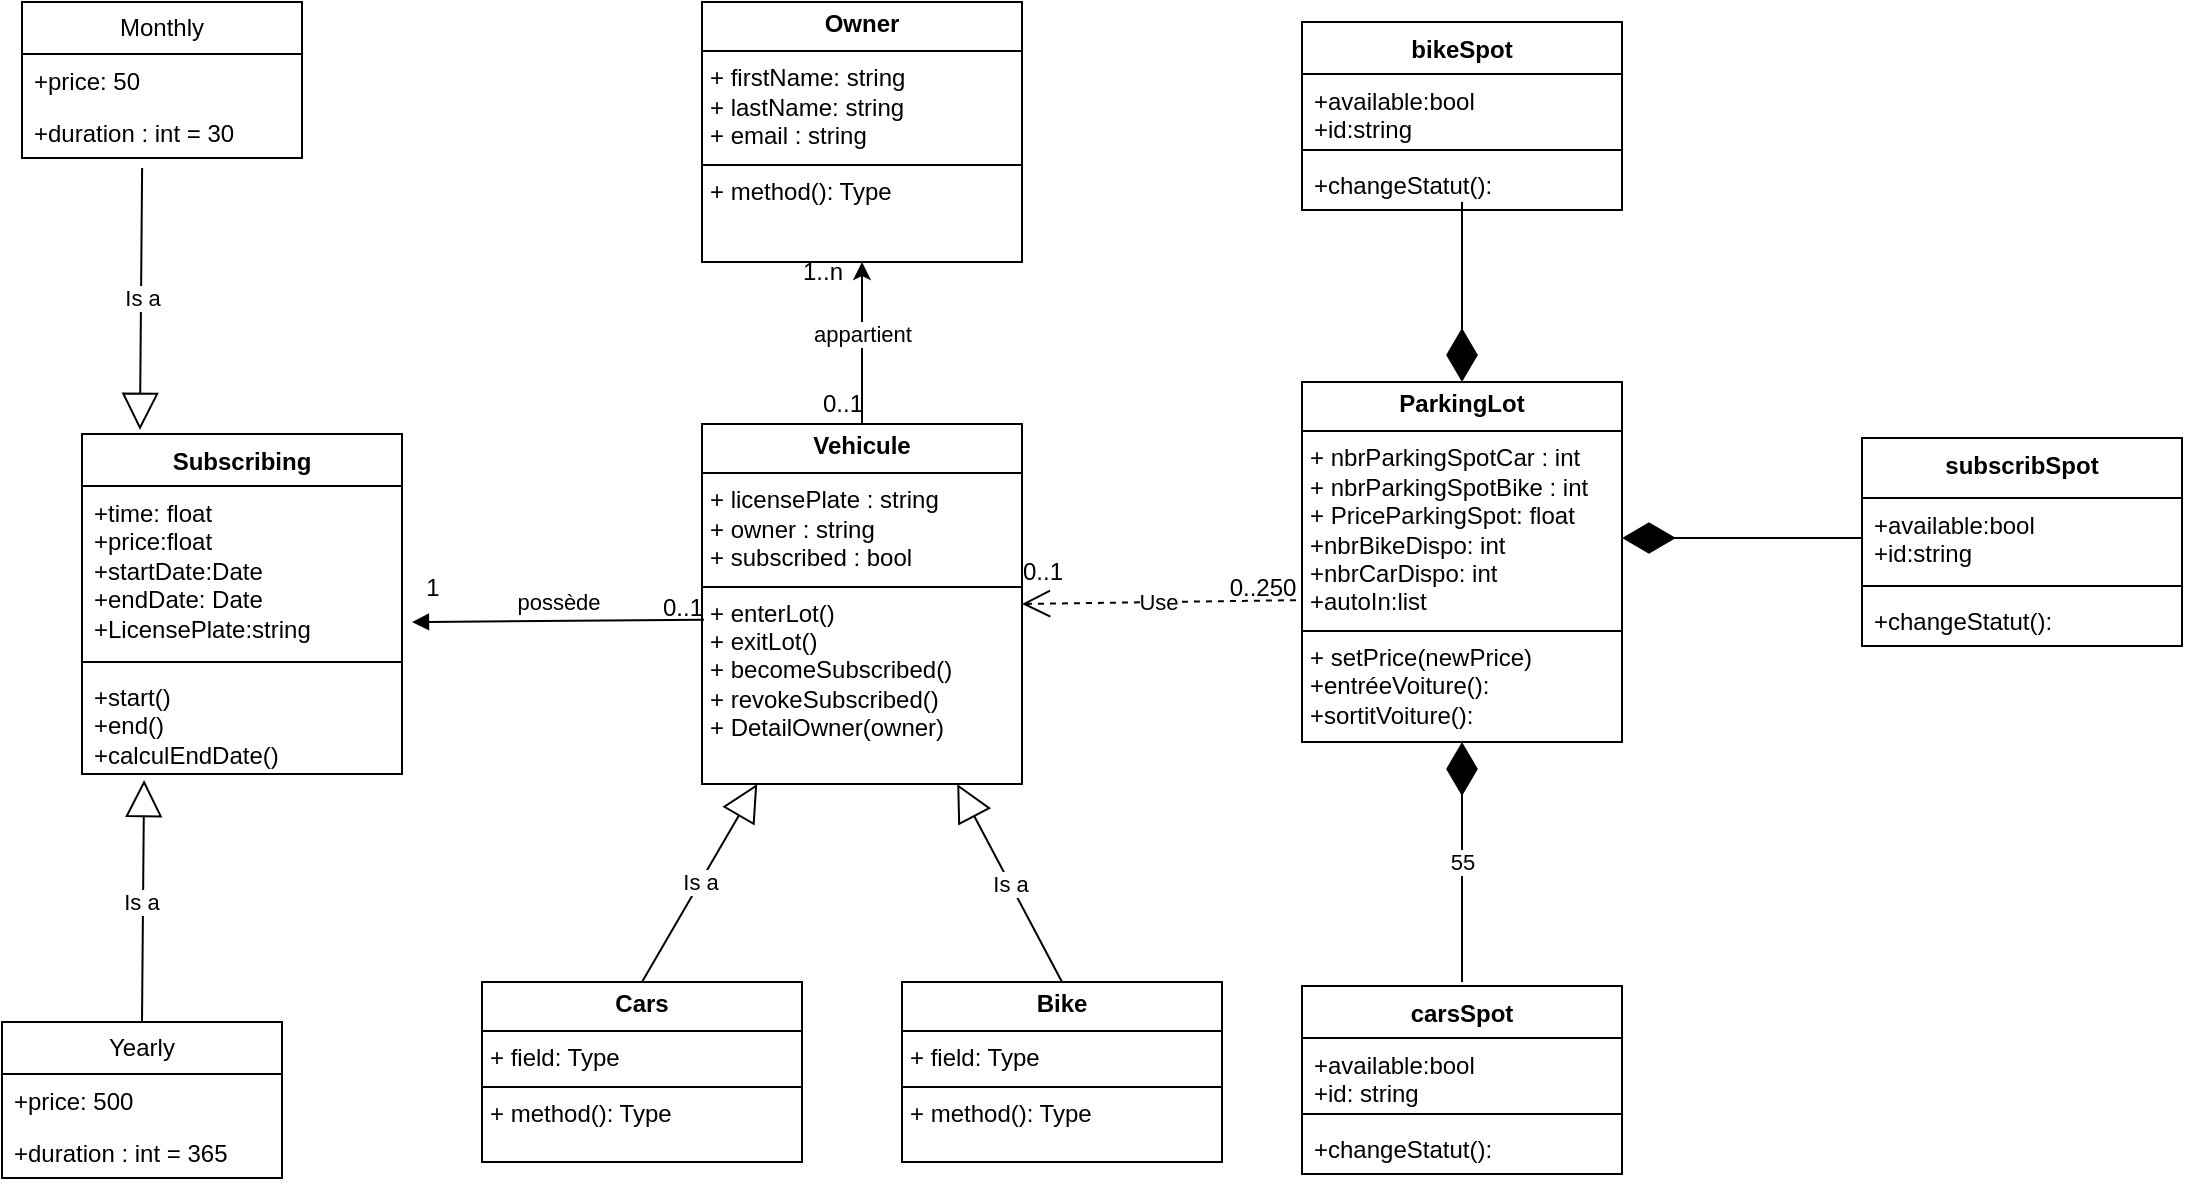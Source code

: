 <mxfile version="24.8.6">
  <diagram name="Page-1" id="PCRsEVxS-Co9gWP7k3dN">
    <mxGraphModel dx="1434" dy="1907" grid="1" gridSize="10" guides="1" tooltips="1" connect="1" arrows="1" fold="1" page="1" pageScale="1" pageWidth="827" pageHeight="1169" math="0" shadow="0">
      <root>
        <mxCell id="0" />
        <mxCell id="1" parent="0" />
        <mxCell id="i6MY7PKVROAARNOgmx_y-1" value="&lt;p style=&quot;margin:0px;margin-top:4px;text-align:center;&quot;&gt;&lt;b&gt;Vehicule&lt;/b&gt;&lt;/p&gt;&lt;hr size=&quot;1&quot; style=&quot;border-style:solid;&quot;&gt;&lt;p style=&quot;margin:0px;margin-left:4px;&quot;&gt;+ licensePlate : string&lt;/p&gt;&lt;p style=&quot;margin:0px;margin-left:4px;&quot;&gt;+ owner : string&lt;/p&gt;&lt;p style=&quot;margin:0px;margin-left:4px;&quot;&gt;+ subscribed : bool&lt;/p&gt;&lt;hr size=&quot;1&quot; style=&quot;border-style:solid;&quot;&gt;&lt;p style=&quot;margin:0px;margin-left:4px;&quot;&gt;+ enterLot()&lt;/p&gt;&lt;p style=&quot;margin:0px;margin-left:4px;&quot;&gt;+ exitLot()&lt;/p&gt;&lt;p style=&quot;margin:0px;margin-left:4px;&quot;&gt;+ becomeSubscribed()&lt;/p&gt;&lt;p style=&quot;margin:0px;margin-left:4px;&quot;&gt;+ revokeSubscribed()&lt;/p&gt;&lt;p style=&quot;margin:0px;margin-left:4px;&quot;&gt;+ DetailOwner(owner)&lt;/p&gt;" style="verticalAlign=top;align=left;overflow=fill;html=1;whiteSpace=wrap;" parent="1" vertex="1">
          <mxGeometry x="360" y="31" width="160" height="180" as="geometry" />
        </mxCell>
        <mxCell id="i6MY7PKVROAARNOgmx_y-2" value="&lt;p style=&quot;margin:0px;margin-top:4px;text-align:center;&quot;&gt;&lt;b&gt;Owner&lt;/b&gt;&lt;/p&gt;&lt;hr size=&quot;1&quot; style=&quot;border-style:solid;&quot;&gt;&lt;p style=&quot;margin:0px;margin-left:4px;&quot;&gt;+ firstName: string&lt;/p&gt;&lt;p style=&quot;margin:0px;margin-left:4px;&quot;&gt;+ lastName: string&lt;/p&gt;&lt;p style=&quot;margin:0px;margin-left:4px;&quot;&gt;+ email : string&lt;/p&gt;&lt;hr size=&quot;1&quot; style=&quot;border-style:solid;&quot;&gt;&lt;p style=&quot;margin:0px;margin-left:4px;&quot;&gt;+ method(): Type&lt;/p&gt;" style="verticalAlign=top;align=left;overflow=fill;html=1;whiteSpace=wrap;" parent="1" vertex="1">
          <mxGeometry x="360" y="-180" width="160" height="130" as="geometry" />
        </mxCell>
        <mxCell id="i6MY7PKVROAARNOgmx_y-3" value="&lt;p style=&quot;margin:0px;margin-top:4px;text-align:center;&quot;&gt;&lt;b&gt;ParkingLot&lt;/b&gt;&lt;/p&gt;&lt;hr size=&quot;1&quot; style=&quot;border-style:solid;&quot;&gt;&lt;p style=&quot;margin:0px;margin-left:4px;&quot;&gt;+ nbrParkingSpotCar : int&lt;/p&gt;&lt;p style=&quot;margin:0px;margin-left:4px;&quot;&gt;+ nbrParkingSpotBike : int&lt;/p&gt;&lt;p style=&quot;margin:0px;margin-left:4px;&quot;&gt;+ PriceParkingSpot: float&lt;/p&gt;&lt;p style=&quot;margin:0px;margin-left:4px;&quot;&gt;+nbrBikeDispo: int&lt;/p&gt;&lt;p style=&quot;margin:0px;margin-left:4px;&quot;&gt;+nbrCarDispo: int&lt;/p&gt;&lt;p style=&quot;margin:0px;margin-left:4px;&quot;&gt;+autoIn:list&lt;/p&gt;&lt;hr size=&quot;1&quot; style=&quot;border-style:solid;&quot;&gt;&lt;p style=&quot;margin:0px;margin-left:4px;&quot;&gt;+ setPrice(newPrice)&lt;/p&gt;&lt;p style=&quot;margin:0px;margin-left:4px;&quot;&gt;+entréeVoiture():&lt;/p&gt;&lt;p style=&quot;margin:0px;margin-left:4px;&quot;&gt;+sortitVoiture():&lt;/p&gt;&lt;p style=&quot;margin:0px;margin-left:4px;&quot;&gt;&lt;br&gt;&lt;/p&gt;" style="verticalAlign=top;align=left;overflow=fill;html=1;whiteSpace=wrap;" parent="1" vertex="1">
          <mxGeometry x="660" y="10" width="160" height="180" as="geometry" />
        </mxCell>
        <mxCell id="i6MY7PKVROAARNOgmx_y-4" value="&lt;p style=&quot;margin:0px;margin-top:4px;text-align:center;&quot;&gt;&lt;b&gt;Cars&lt;/b&gt;&lt;/p&gt;&lt;hr size=&quot;1&quot; style=&quot;border-style:solid;&quot;&gt;&lt;p style=&quot;margin:0px;margin-left:4px;&quot;&gt;+ field: Type&lt;/p&gt;&lt;hr size=&quot;1&quot; style=&quot;border-style:solid;&quot;&gt;&lt;p style=&quot;margin:0px;margin-left:4px;&quot;&gt;+ method(): Type&lt;/p&gt;" style="verticalAlign=top;align=left;overflow=fill;html=1;whiteSpace=wrap;" parent="1" vertex="1">
          <mxGeometry x="250" y="310" width="160" height="90" as="geometry" />
        </mxCell>
        <mxCell id="i6MY7PKVROAARNOgmx_y-5" value="&lt;p style=&quot;margin:0px;margin-top:4px;text-align:center;&quot;&gt;&lt;b&gt;Bike&lt;/b&gt;&lt;/p&gt;&lt;hr size=&quot;1&quot; style=&quot;border-style:solid;&quot;&gt;&lt;p style=&quot;margin:0px;margin-left:4px;&quot;&gt;+ field: Type&lt;/p&gt;&lt;hr size=&quot;1&quot; style=&quot;border-style:solid;&quot;&gt;&lt;p style=&quot;margin:0px;margin-left:4px;&quot;&gt;+ method(): Type&lt;/p&gt;" style="verticalAlign=top;align=left;overflow=fill;html=1;whiteSpace=wrap;" parent="1" vertex="1">
          <mxGeometry x="460" y="310" width="160" height="90" as="geometry" />
        </mxCell>
        <mxCell id="i6MY7PKVROAARNOgmx_y-6" value="Is a" style="endArrow=block;endSize=16;endFill=0;html=1;rounded=0;exitX=0.5;exitY=0;exitDx=0;exitDy=0;" parent="1" source="i6MY7PKVROAARNOgmx_y-4" target="i6MY7PKVROAARNOgmx_y-1" edge="1">
          <mxGeometry width="160" relative="1" as="geometry">
            <mxPoint x="330" y="320" as="sourcePoint" />
            <mxPoint x="490" y="320" as="targetPoint" />
          </mxGeometry>
        </mxCell>
        <mxCell id="i6MY7PKVROAARNOgmx_y-7" value="Is a" style="endArrow=block;endSize=16;endFill=0;html=1;rounded=0;exitX=0.5;exitY=0;exitDx=0;exitDy=0;" parent="1" source="i6MY7PKVROAARNOgmx_y-5" target="i6MY7PKVROAARNOgmx_y-1" edge="1">
          <mxGeometry width="160" relative="1" as="geometry">
            <mxPoint x="110" y="360" as="sourcePoint" />
            <mxPoint x="151" y="270" as="targetPoint" />
          </mxGeometry>
        </mxCell>
        <mxCell id="paTbmKimF88yd2BT_z1w-15" value="Subscribing" style="swimlane;fontStyle=1;align=center;verticalAlign=top;childLayout=stackLayout;horizontal=1;startSize=26;horizontalStack=0;resizeParent=1;resizeParentMax=0;resizeLast=0;collapsible=1;marginBottom=0;whiteSpace=wrap;html=1;" parent="1" vertex="1">
          <mxGeometry x="50" y="36" width="160" height="170" as="geometry" />
        </mxCell>
        <mxCell id="paTbmKimF88yd2BT_z1w-16" value="+time: float&lt;div&gt;+price:float&lt;/div&gt;&lt;div&gt;+startDate:Date&lt;/div&gt;&lt;div&gt;+endDate: Date&lt;/div&gt;&lt;div&gt;+LicensePlate:string&lt;/div&gt;" style="text;strokeColor=none;fillColor=none;align=left;verticalAlign=top;spacingLeft=4;spacingRight=4;overflow=hidden;rotatable=0;points=[[0,0.5],[1,0.5]];portConstraint=eastwest;whiteSpace=wrap;html=1;" parent="paTbmKimF88yd2BT_z1w-15" vertex="1">
          <mxGeometry y="26" width="160" height="84" as="geometry" />
        </mxCell>
        <mxCell id="paTbmKimF88yd2BT_z1w-17" value="" style="line;strokeWidth=1;fillColor=none;align=left;verticalAlign=middle;spacingTop=-1;spacingLeft=3;spacingRight=3;rotatable=0;labelPosition=right;points=[];portConstraint=eastwest;strokeColor=inherit;" parent="paTbmKimF88yd2BT_z1w-15" vertex="1">
          <mxGeometry y="110" width="160" height="8" as="geometry" />
        </mxCell>
        <mxCell id="paTbmKimF88yd2BT_z1w-18" value="+start()&lt;div&gt;+end()&lt;/div&gt;&lt;div&gt;+calculEndDate()&lt;/div&gt;" style="text;strokeColor=none;fillColor=none;align=left;verticalAlign=top;spacingLeft=4;spacingRight=4;overflow=hidden;rotatable=0;points=[[0,0.5],[1,0.5]];portConstraint=eastwest;whiteSpace=wrap;html=1;" parent="paTbmKimF88yd2BT_z1w-15" vertex="1">
          <mxGeometry y="118" width="160" height="52" as="geometry" />
        </mxCell>
        <mxCell id="paTbmKimF88yd2BT_z1w-19" value="Monthly" style="swimlane;fontStyle=0;childLayout=stackLayout;horizontal=1;startSize=26;fillColor=none;horizontalStack=0;resizeParent=1;resizeParentMax=0;resizeLast=0;collapsible=1;marginBottom=0;whiteSpace=wrap;html=1;" parent="1" vertex="1">
          <mxGeometry x="20" y="-180" width="140" height="78" as="geometry" />
        </mxCell>
        <mxCell id="paTbmKimF88yd2BT_z1w-20" value="+price: 50" style="text;strokeColor=none;fillColor=none;align=left;verticalAlign=top;spacingLeft=4;spacingRight=4;overflow=hidden;rotatable=0;points=[[0,0.5],[1,0.5]];portConstraint=eastwest;whiteSpace=wrap;html=1;" parent="paTbmKimF88yd2BT_z1w-19" vertex="1">
          <mxGeometry y="26" width="140" height="26" as="geometry" />
        </mxCell>
        <mxCell id="paTbmKimF88yd2BT_z1w-22" value="+duration : int = 30" style="text;strokeColor=none;fillColor=none;align=left;verticalAlign=top;spacingLeft=4;spacingRight=4;overflow=hidden;rotatable=0;points=[[0,0.5],[1,0.5]];portConstraint=eastwest;whiteSpace=wrap;html=1;" parent="paTbmKimF88yd2BT_z1w-19" vertex="1">
          <mxGeometry y="52" width="140" height="26" as="geometry" />
        </mxCell>
        <mxCell id="paTbmKimF88yd2BT_z1w-23" value="Yearly" style="swimlane;fontStyle=0;childLayout=stackLayout;horizontal=1;startSize=26;fillColor=none;horizontalStack=0;resizeParent=1;resizeParentMax=0;resizeLast=0;collapsible=1;marginBottom=0;whiteSpace=wrap;html=1;" parent="1" vertex="1">
          <mxGeometry x="10" y="330" width="140" height="78" as="geometry" />
        </mxCell>
        <mxCell id="paTbmKimF88yd2BT_z1w-24" value="+price: 500" style="text;strokeColor=none;fillColor=none;align=left;verticalAlign=top;spacingLeft=4;spacingRight=4;overflow=hidden;rotatable=0;points=[[0,0.5],[1,0.5]];portConstraint=eastwest;whiteSpace=wrap;html=1;" parent="paTbmKimF88yd2BT_z1w-23" vertex="1">
          <mxGeometry y="26" width="140" height="26" as="geometry" />
        </mxCell>
        <mxCell id="paTbmKimF88yd2BT_z1w-26" value="+duration : int = 365" style="text;strokeColor=none;fillColor=none;align=left;verticalAlign=top;spacingLeft=4;spacingRight=4;overflow=hidden;rotatable=0;points=[[0,0.5],[1,0.5]];portConstraint=eastwest;whiteSpace=wrap;html=1;" parent="paTbmKimF88yd2BT_z1w-23" vertex="1">
          <mxGeometry y="52" width="140" height="26" as="geometry" />
        </mxCell>
        <mxCell id="ML2FJ1CO8DY5--cigzVF-5" value="" style="endArrow=classic;html=1;rounded=0;exitX=0.5;exitY=0;exitDx=0;exitDy=0;entryX=0.5;entryY=1;entryDx=0;entryDy=0;" parent="1" source="i6MY7PKVROAARNOgmx_y-1" target="i6MY7PKVROAARNOgmx_y-2" edge="1">
          <mxGeometry width="50" height="50" relative="1" as="geometry">
            <mxPoint x="390" y="-30" as="sourcePoint" />
            <mxPoint x="490" y="-10" as="targetPoint" />
          </mxGeometry>
        </mxCell>
        <mxCell id="ML2FJ1CO8DY5--cigzVF-6" value="appartient" style="edgeLabel;html=1;align=center;verticalAlign=middle;resizable=0;points=[];" parent="ML2FJ1CO8DY5--cigzVF-5" vertex="1" connectable="0">
          <mxGeometry x="0.111" y="-3" relative="1" as="geometry">
            <mxPoint x="-3" as="offset" />
          </mxGeometry>
        </mxCell>
        <mxCell id="ML2FJ1CO8DY5--cigzVF-9" value="Is a&amp;nbsp;" style="endArrow=block;endSize=16;endFill=0;html=1;rounded=0;exitX=0.5;exitY=0;exitDx=0;exitDy=0;entryX=0.194;entryY=1.058;entryDx=0;entryDy=0;entryPerimeter=0;" parent="1" source="paTbmKimF88yd2BT_z1w-23" target="paTbmKimF88yd2BT_z1w-18" edge="1">
          <mxGeometry width="160" relative="1" as="geometry">
            <mxPoint x="340" y="220" as="sourcePoint" />
            <mxPoint x="500" y="220" as="targetPoint" />
          </mxGeometry>
        </mxCell>
        <mxCell id="ML2FJ1CO8DY5--cigzVF-10" value="Is a" style="endArrow=block;endSize=16;endFill=0;html=1;rounded=0;exitX=0.429;exitY=1.192;exitDx=0;exitDy=0;exitPerimeter=0;entryX=0.181;entryY=-0.012;entryDx=0;entryDy=0;entryPerimeter=0;" parent="1" source="paTbmKimF88yd2BT_z1w-22" target="paTbmKimF88yd2BT_z1w-15" edge="1">
          <mxGeometry width="160" relative="1" as="geometry">
            <mxPoint x="340" y="220" as="sourcePoint" />
            <mxPoint x="500" y="220" as="targetPoint" />
          </mxGeometry>
        </mxCell>
        <mxCell id="ML2FJ1CO8DY5--cigzVF-13" value="possède" style="html=1;verticalAlign=bottom;endArrow=block;curved=0;rounded=0;exitX=0.006;exitY=0.544;exitDx=0;exitDy=0;exitPerimeter=0;entryX=1.031;entryY=0.81;entryDx=0;entryDy=0;entryPerimeter=0;" parent="1" source="i6MY7PKVROAARNOgmx_y-1" target="paTbmKimF88yd2BT_z1w-16" edge="1">
          <mxGeometry width="80" relative="1" as="geometry">
            <mxPoint x="380" y="30" as="sourcePoint" />
            <mxPoint x="460" y="30" as="targetPoint" />
          </mxGeometry>
        </mxCell>
        <mxCell id="Jn4hwRL8P9O3MpErw8xw-4" value="0..1" style="text;html=1;align=center;verticalAlign=middle;resizable=0;points=[];autosize=1;strokeColor=none;fillColor=none;" parent="1" vertex="1">
          <mxGeometry x="510" y="90" width="40" height="30" as="geometry" />
        </mxCell>
        <mxCell id="Jn4hwRL8P9O3MpErw8xw-5" value="0..1" style="text;html=1;align=center;verticalAlign=middle;resizable=0;points=[];autosize=1;strokeColor=none;fillColor=none;" parent="1" vertex="1">
          <mxGeometry x="410" y="6" width="40" height="30" as="geometry" />
        </mxCell>
        <mxCell id="Jn4hwRL8P9O3MpErw8xw-6" value="1..n" style="text;html=1;align=center;verticalAlign=middle;resizable=0;points=[];autosize=1;strokeColor=none;fillColor=none;" parent="1" vertex="1">
          <mxGeometry x="400" y="-60" width="40" height="30" as="geometry" />
        </mxCell>
        <mxCell id="Jn4hwRL8P9O3MpErw8xw-7" value="0..1" style="text;html=1;align=center;verticalAlign=middle;resizable=0;points=[];autosize=1;strokeColor=none;fillColor=none;" parent="1" vertex="1">
          <mxGeometry x="330" y="108" width="40" height="30" as="geometry" />
        </mxCell>
        <mxCell id="Jn4hwRL8P9O3MpErw8xw-8" value="1" style="text;html=1;align=center;verticalAlign=middle;resizable=0;points=[];autosize=1;strokeColor=none;fillColor=none;" parent="1" vertex="1">
          <mxGeometry x="210" y="98" width="30" height="30" as="geometry" />
        </mxCell>
        <mxCell id="yB9h11dDDxAVwl4-_UYk-1" value="Use" style="endArrow=open;endSize=12;dashed=1;html=1;rounded=0;exitX=-0.019;exitY=0.606;exitDx=0;exitDy=0;exitPerimeter=0;entryX=1;entryY=0.5;entryDx=0;entryDy=0;" edge="1" parent="1" source="i6MY7PKVROAARNOgmx_y-3" target="i6MY7PKVROAARNOgmx_y-1">
          <mxGeometry width="160" relative="1" as="geometry">
            <mxPoint x="330" y="140" as="sourcePoint" />
            <mxPoint x="550" y="170" as="targetPoint" />
          </mxGeometry>
        </mxCell>
        <mxCell id="yB9h11dDDxAVwl4-_UYk-2" value="0..250" style="text;html=1;align=center;verticalAlign=middle;resizable=0;points=[];autosize=1;strokeColor=none;fillColor=none;" vertex="1" parent="1">
          <mxGeometry x="610" y="98" width="60" height="30" as="geometry" />
        </mxCell>
        <mxCell id="yB9h11dDDxAVwl4-_UYk-3" value="" style="endArrow=diamondThin;endFill=1;endSize=24;html=1;rounded=0;entryX=0.5;entryY=0;entryDx=0;entryDy=0;" edge="1" parent="1" target="i6MY7PKVROAARNOgmx_y-3">
          <mxGeometry width="160" relative="1" as="geometry">
            <mxPoint x="740" y="-80" as="sourcePoint" />
            <mxPoint x="490" y="140" as="targetPoint" />
          </mxGeometry>
        </mxCell>
        <mxCell id="yB9h11dDDxAVwl4-_UYk-4" value="55" style="endArrow=diamondThin;endFill=1;endSize=24;html=1;rounded=0;entryX=0.5;entryY=1;entryDx=0;entryDy=0;" edge="1" parent="1" target="i6MY7PKVROAARNOgmx_y-3">
          <mxGeometry width="160" relative="1" as="geometry">
            <mxPoint x="740" y="310" as="sourcePoint" />
            <mxPoint x="490" y="140" as="targetPoint" />
          </mxGeometry>
        </mxCell>
        <mxCell id="yB9h11dDDxAVwl4-_UYk-9" value="subscribSpot" style="swimlane;fontStyle=1;align=center;verticalAlign=top;childLayout=stackLayout;horizontal=1;startSize=30;horizontalStack=0;resizeParent=1;resizeParentMax=0;resizeLast=0;collapsible=1;marginBottom=0;whiteSpace=wrap;html=1;" vertex="1" parent="1">
          <mxGeometry x="940" y="38" width="160" height="104" as="geometry" />
        </mxCell>
        <mxCell id="yB9h11dDDxAVwl4-_UYk-10" value="+available:bool&lt;div&gt;+id:string&lt;/div&gt;" style="text;strokeColor=none;fillColor=none;align=left;verticalAlign=top;spacingLeft=4;spacingRight=4;overflow=hidden;rotatable=0;points=[[0,0.5],[1,0.5]];portConstraint=eastwest;whiteSpace=wrap;html=1;" vertex="1" parent="yB9h11dDDxAVwl4-_UYk-9">
          <mxGeometry y="30" width="160" height="40" as="geometry" />
        </mxCell>
        <mxCell id="yB9h11dDDxAVwl4-_UYk-11" value="" style="line;strokeWidth=1;fillColor=none;align=left;verticalAlign=middle;spacingTop=-1;spacingLeft=3;spacingRight=3;rotatable=0;labelPosition=right;points=[];portConstraint=eastwest;strokeColor=inherit;" vertex="1" parent="yB9h11dDDxAVwl4-_UYk-9">
          <mxGeometry y="70" width="160" height="8" as="geometry" />
        </mxCell>
        <mxCell id="yB9h11dDDxAVwl4-_UYk-12" value="+changeStatut():" style="text;strokeColor=none;fillColor=none;align=left;verticalAlign=top;spacingLeft=4;spacingRight=4;overflow=hidden;rotatable=0;points=[[0,0.5],[1,0.5]];portConstraint=eastwest;whiteSpace=wrap;html=1;" vertex="1" parent="yB9h11dDDxAVwl4-_UYk-9">
          <mxGeometry y="78" width="160" height="26" as="geometry" />
        </mxCell>
        <mxCell id="yB9h11dDDxAVwl4-_UYk-13" value="carsSpot" style="swimlane;fontStyle=1;align=center;verticalAlign=top;childLayout=stackLayout;horizontal=1;startSize=26;horizontalStack=0;resizeParent=1;resizeParentMax=0;resizeLast=0;collapsible=1;marginBottom=0;whiteSpace=wrap;html=1;" vertex="1" parent="1">
          <mxGeometry x="660" y="312" width="160" height="94" as="geometry" />
        </mxCell>
        <mxCell id="yB9h11dDDxAVwl4-_UYk-14" value="+available:bool&lt;div&gt;+id: string&lt;/div&gt;" style="text;strokeColor=none;fillColor=none;align=left;verticalAlign=top;spacingLeft=4;spacingRight=4;overflow=hidden;rotatable=0;points=[[0,0.5],[1,0.5]];portConstraint=eastwest;whiteSpace=wrap;html=1;" vertex="1" parent="yB9h11dDDxAVwl4-_UYk-13">
          <mxGeometry y="26" width="160" height="34" as="geometry" />
        </mxCell>
        <mxCell id="yB9h11dDDxAVwl4-_UYk-15" value="" style="line;strokeWidth=1;fillColor=none;align=left;verticalAlign=middle;spacingTop=-1;spacingLeft=3;spacingRight=3;rotatable=0;labelPosition=right;points=[];portConstraint=eastwest;strokeColor=inherit;" vertex="1" parent="yB9h11dDDxAVwl4-_UYk-13">
          <mxGeometry y="60" width="160" height="8" as="geometry" />
        </mxCell>
        <mxCell id="yB9h11dDDxAVwl4-_UYk-16" value="+changeStatut():" style="text;strokeColor=none;fillColor=none;align=left;verticalAlign=top;spacingLeft=4;spacingRight=4;overflow=hidden;rotatable=0;points=[[0,0.5],[1,0.5]];portConstraint=eastwest;whiteSpace=wrap;html=1;" vertex="1" parent="yB9h11dDDxAVwl4-_UYk-13">
          <mxGeometry y="68" width="160" height="26" as="geometry" />
        </mxCell>
        <mxCell id="yB9h11dDDxAVwl4-_UYk-17" value="" style="endArrow=diamondThin;endFill=1;endSize=24;html=1;rounded=0;exitX=0;exitY=0.5;exitDx=0;exitDy=0;" edge="1" parent="1" source="yB9h11dDDxAVwl4-_UYk-10">
          <mxGeometry width="160" relative="1" as="geometry">
            <mxPoint x="330" y="140" as="sourcePoint" />
            <mxPoint x="820" y="88" as="targetPoint" />
          </mxGeometry>
        </mxCell>
        <mxCell id="yB9h11dDDxAVwl4-_UYk-18" value="bikeSpot" style="swimlane;fontStyle=1;align=center;verticalAlign=top;childLayout=stackLayout;horizontal=1;startSize=26;horizontalStack=0;resizeParent=1;resizeParentMax=0;resizeLast=0;collapsible=1;marginBottom=0;whiteSpace=wrap;html=1;" vertex="1" parent="1">
          <mxGeometry x="660" y="-170" width="160" height="94" as="geometry" />
        </mxCell>
        <mxCell id="yB9h11dDDxAVwl4-_UYk-19" value="+available:bool&lt;div&gt;+id:string&lt;/div&gt;" style="text;strokeColor=none;fillColor=none;align=left;verticalAlign=top;spacingLeft=4;spacingRight=4;overflow=hidden;rotatable=0;points=[[0,0.5],[1,0.5]];portConstraint=eastwest;whiteSpace=wrap;html=1;" vertex="1" parent="yB9h11dDDxAVwl4-_UYk-18">
          <mxGeometry y="26" width="160" height="34" as="geometry" />
        </mxCell>
        <mxCell id="yB9h11dDDxAVwl4-_UYk-20" value="" style="line;strokeWidth=1;fillColor=none;align=left;verticalAlign=middle;spacingTop=-1;spacingLeft=3;spacingRight=3;rotatable=0;labelPosition=right;points=[];portConstraint=eastwest;strokeColor=inherit;" vertex="1" parent="yB9h11dDDxAVwl4-_UYk-18">
          <mxGeometry y="60" width="160" height="8" as="geometry" />
        </mxCell>
        <mxCell id="yB9h11dDDxAVwl4-_UYk-21" value="+changeStatut():" style="text;strokeColor=none;fillColor=none;align=left;verticalAlign=top;spacingLeft=4;spacingRight=4;overflow=hidden;rotatable=0;points=[[0,0.5],[1,0.5]];portConstraint=eastwest;whiteSpace=wrap;html=1;" vertex="1" parent="yB9h11dDDxAVwl4-_UYk-18">
          <mxGeometry y="68" width="160" height="26" as="geometry" />
        </mxCell>
      </root>
    </mxGraphModel>
  </diagram>
</mxfile>
